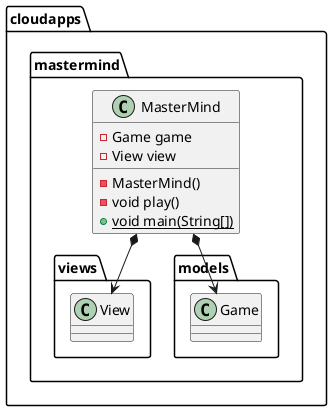 @startuml Package **cloudapps.mastermind**

package "cloudapps.mastermind" {
  
  class MasterMind {
    -Game game
    -View view
    -MasterMind()
    -void play()
    {static}+void main(String[])    
  }
  
  MasterMind *--> cloudapps.mastermind.views.View
  MasterMind *--> cloudapps.mastermind.models.Game

}

package "cloudapps.mastermind.views" {

  class View {}
}

package "cloudapps.mastermind.models" {

  class Game {}
}

@enduml
